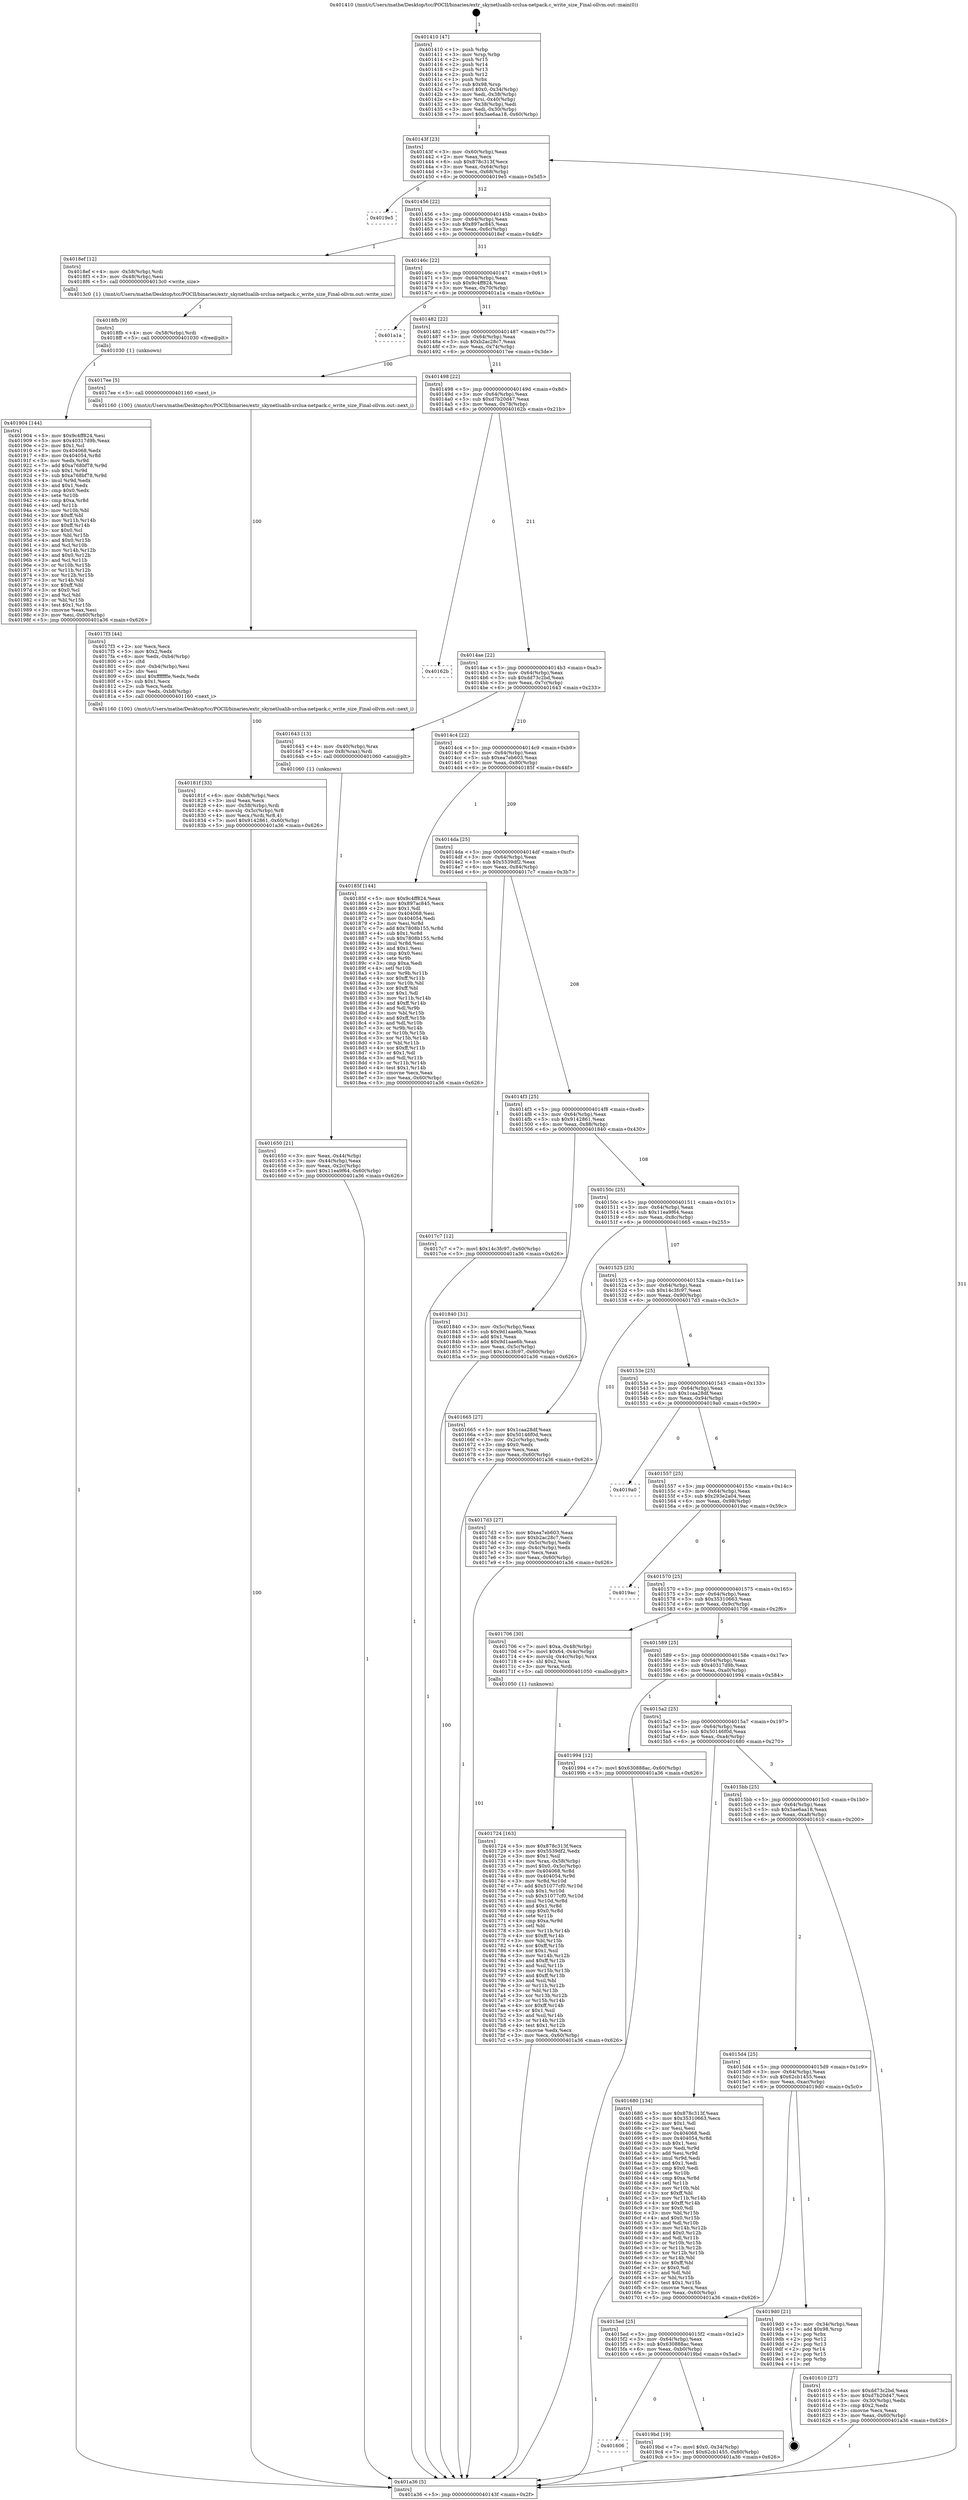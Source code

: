 digraph "0x401410" {
  label = "0x401410 (/mnt/c/Users/mathe/Desktop/tcc/POCII/binaries/extr_skynetlualib-srclua-netpack.c_write_size_Final-ollvm.out::main(0))"
  labelloc = "t"
  node[shape=record]

  Entry [label="",width=0.3,height=0.3,shape=circle,fillcolor=black,style=filled]
  "0x40143f" [label="{
     0x40143f [23]\l
     | [instrs]\l
     &nbsp;&nbsp;0x40143f \<+3\>: mov -0x60(%rbp),%eax\l
     &nbsp;&nbsp;0x401442 \<+2\>: mov %eax,%ecx\l
     &nbsp;&nbsp;0x401444 \<+6\>: sub $0x878c313f,%ecx\l
     &nbsp;&nbsp;0x40144a \<+3\>: mov %eax,-0x64(%rbp)\l
     &nbsp;&nbsp;0x40144d \<+3\>: mov %ecx,-0x68(%rbp)\l
     &nbsp;&nbsp;0x401450 \<+6\>: je 00000000004019e5 \<main+0x5d5\>\l
  }"]
  "0x4019e5" [label="{
     0x4019e5\l
  }", style=dashed]
  "0x401456" [label="{
     0x401456 [22]\l
     | [instrs]\l
     &nbsp;&nbsp;0x401456 \<+5\>: jmp 000000000040145b \<main+0x4b\>\l
     &nbsp;&nbsp;0x40145b \<+3\>: mov -0x64(%rbp),%eax\l
     &nbsp;&nbsp;0x40145e \<+5\>: sub $0x897ac845,%eax\l
     &nbsp;&nbsp;0x401463 \<+3\>: mov %eax,-0x6c(%rbp)\l
     &nbsp;&nbsp;0x401466 \<+6\>: je 00000000004018ef \<main+0x4df\>\l
  }"]
  Exit [label="",width=0.3,height=0.3,shape=circle,fillcolor=black,style=filled,peripheries=2]
  "0x4018ef" [label="{
     0x4018ef [12]\l
     | [instrs]\l
     &nbsp;&nbsp;0x4018ef \<+4\>: mov -0x58(%rbp),%rdi\l
     &nbsp;&nbsp;0x4018f3 \<+3\>: mov -0x48(%rbp),%esi\l
     &nbsp;&nbsp;0x4018f6 \<+5\>: call 00000000004013c0 \<write_size\>\l
     | [calls]\l
     &nbsp;&nbsp;0x4013c0 \{1\} (/mnt/c/Users/mathe/Desktop/tcc/POCII/binaries/extr_skynetlualib-srclua-netpack.c_write_size_Final-ollvm.out::write_size)\l
  }"]
  "0x40146c" [label="{
     0x40146c [22]\l
     | [instrs]\l
     &nbsp;&nbsp;0x40146c \<+5\>: jmp 0000000000401471 \<main+0x61\>\l
     &nbsp;&nbsp;0x401471 \<+3\>: mov -0x64(%rbp),%eax\l
     &nbsp;&nbsp;0x401474 \<+5\>: sub $0x9c4ff824,%eax\l
     &nbsp;&nbsp;0x401479 \<+3\>: mov %eax,-0x70(%rbp)\l
     &nbsp;&nbsp;0x40147c \<+6\>: je 0000000000401a1a \<main+0x60a\>\l
  }"]
  "0x401606" [label="{
     0x401606\l
  }", style=dashed]
  "0x401a1a" [label="{
     0x401a1a\l
  }", style=dashed]
  "0x401482" [label="{
     0x401482 [22]\l
     | [instrs]\l
     &nbsp;&nbsp;0x401482 \<+5\>: jmp 0000000000401487 \<main+0x77\>\l
     &nbsp;&nbsp;0x401487 \<+3\>: mov -0x64(%rbp),%eax\l
     &nbsp;&nbsp;0x40148a \<+5\>: sub $0xb2ac28c7,%eax\l
     &nbsp;&nbsp;0x40148f \<+3\>: mov %eax,-0x74(%rbp)\l
     &nbsp;&nbsp;0x401492 \<+6\>: je 00000000004017ee \<main+0x3de\>\l
  }"]
  "0x4019bd" [label="{
     0x4019bd [19]\l
     | [instrs]\l
     &nbsp;&nbsp;0x4019bd \<+7\>: movl $0x0,-0x34(%rbp)\l
     &nbsp;&nbsp;0x4019c4 \<+7\>: movl $0x62cb1455,-0x60(%rbp)\l
     &nbsp;&nbsp;0x4019cb \<+5\>: jmp 0000000000401a36 \<main+0x626\>\l
  }"]
  "0x4017ee" [label="{
     0x4017ee [5]\l
     | [instrs]\l
     &nbsp;&nbsp;0x4017ee \<+5\>: call 0000000000401160 \<next_i\>\l
     | [calls]\l
     &nbsp;&nbsp;0x401160 \{100\} (/mnt/c/Users/mathe/Desktop/tcc/POCII/binaries/extr_skynetlualib-srclua-netpack.c_write_size_Final-ollvm.out::next_i)\l
  }"]
  "0x401498" [label="{
     0x401498 [22]\l
     | [instrs]\l
     &nbsp;&nbsp;0x401498 \<+5\>: jmp 000000000040149d \<main+0x8d\>\l
     &nbsp;&nbsp;0x40149d \<+3\>: mov -0x64(%rbp),%eax\l
     &nbsp;&nbsp;0x4014a0 \<+5\>: sub $0xd7b20d47,%eax\l
     &nbsp;&nbsp;0x4014a5 \<+3\>: mov %eax,-0x78(%rbp)\l
     &nbsp;&nbsp;0x4014a8 \<+6\>: je 000000000040162b \<main+0x21b\>\l
  }"]
  "0x4015ed" [label="{
     0x4015ed [25]\l
     | [instrs]\l
     &nbsp;&nbsp;0x4015ed \<+5\>: jmp 00000000004015f2 \<main+0x1e2\>\l
     &nbsp;&nbsp;0x4015f2 \<+3\>: mov -0x64(%rbp),%eax\l
     &nbsp;&nbsp;0x4015f5 \<+5\>: sub $0x630888ac,%eax\l
     &nbsp;&nbsp;0x4015fa \<+6\>: mov %eax,-0xb0(%rbp)\l
     &nbsp;&nbsp;0x401600 \<+6\>: je 00000000004019bd \<main+0x5ad\>\l
  }"]
  "0x40162b" [label="{
     0x40162b\l
  }", style=dashed]
  "0x4014ae" [label="{
     0x4014ae [22]\l
     | [instrs]\l
     &nbsp;&nbsp;0x4014ae \<+5\>: jmp 00000000004014b3 \<main+0xa3\>\l
     &nbsp;&nbsp;0x4014b3 \<+3\>: mov -0x64(%rbp),%eax\l
     &nbsp;&nbsp;0x4014b6 \<+5\>: sub $0xdd73c2bd,%eax\l
     &nbsp;&nbsp;0x4014bb \<+3\>: mov %eax,-0x7c(%rbp)\l
     &nbsp;&nbsp;0x4014be \<+6\>: je 0000000000401643 \<main+0x233\>\l
  }"]
  "0x4019d0" [label="{
     0x4019d0 [21]\l
     | [instrs]\l
     &nbsp;&nbsp;0x4019d0 \<+3\>: mov -0x34(%rbp),%eax\l
     &nbsp;&nbsp;0x4019d3 \<+7\>: add $0x98,%rsp\l
     &nbsp;&nbsp;0x4019da \<+1\>: pop %rbx\l
     &nbsp;&nbsp;0x4019db \<+2\>: pop %r12\l
     &nbsp;&nbsp;0x4019dd \<+2\>: pop %r13\l
     &nbsp;&nbsp;0x4019df \<+2\>: pop %r14\l
     &nbsp;&nbsp;0x4019e1 \<+2\>: pop %r15\l
     &nbsp;&nbsp;0x4019e3 \<+1\>: pop %rbp\l
     &nbsp;&nbsp;0x4019e4 \<+1\>: ret\l
  }"]
  "0x401643" [label="{
     0x401643 [13]\l
     | [instrs]\l
     &nbsp;&nbsp;0x401643 \<+4\>: mov -0x40(%rbp),%rax\l
     &nbsp;&nbsp;0x401647 \<+4\>: mov 0x8(%rax),%rdi\l
     &nbsp;&nbsp;0x40164b \<+5\>: call 0000000000401060 \<atoi@plt\>\l
     | [calls]\l
     &nbsp;&nbsp;0x401060 \{1\} (unknown)\l
  }"]
  "0x4014c4" [label="{
     0x4014c4 [22]\l
     | [instrs]\l
     &nbsp;&nbsp;0x4014c4 \<+5\>: jmp 00000000004014c9 \<main+0xb9\>\l
     &nbsp;&nbsp;0x4014c9 \<+3\>: mov -0x64(%rbp),%eax\l
     &nbsp;&nbsp;0x4014cc \<+5\>: sub $0xea7eb603,%eax\l
     &nbsp;&nbsp;0x4014d1 \<+3\>: mov %eax,-0x80(%rbp)\l
     &nbsp;&nbsp;0x4014d4 \<+6\>: je 000000000040185f \<main+0x44f\>\l
  }"]
  "0x401904" [label="{
     0x401904 [144]\l
     | [instrs]\l
     &nbsp;&nbsp;0x401904 \<+5\>: mov $0x9c4ff824,%esi\l
     &nbsp;&nbsp;0x401909 \<+5\>: mov $0x40317d9b,%eax\l
     &nbsp;&nbsp;0x40190e \<+2\>: mov $0x1,%cl\l
     &nbsp;&nbsp;0x401910 \<+7\>: mov 0x404068,%edx\l
     &nbsp;&nbsp;0x401917 \<+8\>: mov 0x404054,%r8d\l
     &nbsp;&nbsp;0x40191f \<+3\>: mov %edx,%r9d\l
     &nbsp;&nbsp;0x401922 \<+7\>: add $0xa768bf78,%r9d\l
     &nbsp;&nbsp;0x401929 \<+4\>: sub $0x1,%r9d\l
     &nbsp;&nbsp;0x40192d \<+7\>: sub $0xa768bf78,%r9d\l
     &nbsp;&nbsp;0x401934 \<+4\>: imul %r9d,%edx\l
     &nbsp;&nbsp;0x401938 \<+3\>: and $0x1,%edx\l
     &nbsp;&nbsp;0x40193b \<+3\>: cmp $0x0,%edx\l
     &nbsp;&nbsp;0x40193e \<+4\>: sete %r10b\l
     &nbsp;&nbsp;0x401942 \<+4\>: cmp $0xa,%r8d\l
     &nbsp;&nbsp;0x401946 \<+4\>: setl %r11b\l
     &nbsp;&nbsp;0x40194a \<+3\>: mov %r10b,%bl\l
     &nbsp;&nbsp;0x40194d \<+3\>: xor $0xff,%bl\l
     &nbsp;&nbsp;0x401950 \<+3\>: mov %r11b,%r14b\l
     &nbsp;&nbsp;0x401953 \<+4\>: xor $0xff,%r14b\l
     &nbsp;&nbsp;0x401957 \<+3\>: xor $0x0,%cl\l
     &nbsp;&nbsp;0x40195a \<+3\>: mov %bl,%r15b\l
     &nbsp;&nbsp;0x40195d \<+4\>: and $0x0,%r15b\l
     &nbsp;&nbsp;0x401961 \<+3\>: and %cl,%r10b\l
     &nbsp;&nbsp;0x401964 \<+3\>: mov %r14b,%r12b\l
     &nbsp;&nbsp;0x401967 \<+4\>: and $0x0,%r12b\l
     &nbsp;&nbsp;0x40196b \<+3\>: and %cl,%r11b\l
     &nbsp;&nbsp;0x40196e \<+3\>: or %r10b,%r15b\l
     &nbsp;&nbsp;0x401971 \<+3\>: or %r11b,%r12b\l
     &nbsp;&nbsp;0x401974 \<+3\>: xor %r12b,%r15b\l
     &nbsp;&nbsp;0x401977 \<+3\>: or %r14b,%bl\l
     &nbsp;&nbsp;0x40197a \<+3\>: xor $0xff,%bl\l
     &nbsp;&nbsp;0x40197d \<+3\>: or $0x0,%cl\l
     &nbsp;&nbsp;0x401980 \<+2\>: and %cl,%bl\l
     &nbsp;&nbsp;0x401982 \<+3\>: or %bl,%r15b\l
     &nbsp;&nbsp;0x401985 \<+4\>: test $0x1,%r15b\l
     &nbsp;&nbsp;0x401989 \<+3\>: cmovne %eax,%esi\l
     &nbsp;&nbsp;0x40198c \<+3\>: mov %esi,-0x60(%rbp)\l
     &nbsp;&nbsp;0x40198f \<+5\>: jmp 0000000000401a36 \<main+0x626\>\l
  }"]
  "0x40185f" [label="{
     0x40185f [144]\l
     | [instrs]\l
     &nbsp;&nbsp;0x40185f \<+5\>: mov $0x9c4ff824,%eax\l
     &nbsp;&nbsp;0x401864 \<+5\>: mov $0x897ac845,%ecx\l
     &nbsp;&nbsp;0x401869 \<+2\>: mov $0x1,%dl\l
     &nbsp;&nbsp;0x40186b \<+7\>: mov 0x404068,%esi\l
     &nbsp;&nbsp;0x401872 \<+7\>: mov 0x404054,%edi\l
     &nbsp;&nbsp;0x401879 \<+3\>: mov %esi,%r8d\l
     &nbsp;&nbsp;0x40187c \<+7\>: add $0x7808b155,%r8d\l
     &nbsp;&nbsp;0x401883 \<+4\>: sub $0x1,%r8d\l
     &nbsp;&nbsp;0x401887 \<+7\>: sub $0x7808b155,%r8d\l
     &nbsp;&nbsp;0x40188e \<+4\>: imul %r8d,%esi\l
     &nbsp;&nbsp;0x401892 \<+3\>: and $0x1,%esi\l
     &nbsp;&nbsp;0x401895 \<+3\>: cmp $0x0,%esi\l
     &nbsp;&nbsp;0x401898 \<+4\>: sete %r9b\l
     &nbsp;&nbsp;0x40189c \<+3\>: cmp $0xa,%edi\l
     &nbsp;&nbsp;0x40189f \<+4\>: setl %r10b\l
     &nbsp;&nbsp;0x4018a3 \<+3\>: mov %r9b,%r11b\l
     &nbsp;&nbsp;0x4018a6 \<+4\>: xor $0xff,%r11b\l
     &nbsp;&nbsp;0x4018aa \<+3\>: mov %r10b,%bl\l
     &nbsp;&nbsp;0x4018ad \<+3\>: xor $0xff,%bl\l
     &nbsp;&nbsp;0x4018b0 \<+3\>: xor $0x1,%dl\l
     &nbsp;&nbsp;0x4018b3 \<+3\>: mov %r11b,%r14b\l
     &nbsp;&nbsp;0x4018b6 \<+4\>: and $0xff,%r14b\l
     &nbsp;&nbsp;0x4018ba \<+3\>: and %dl,%r9b\l
     &nbsp;&nbsp;0x4018bd \<+3\>: mov %bl,%r15b\l
     &nbsp;&nbsp;0x4018c0 \<+4\>: and $0xff,%r15b\l
     &nbsp;&nbsp;0x4018c4 \<+3\>: and %dl,%r10b\l
     &nbsp;&nbsp;0x4018c7 \<+3\>: or %r9b,%r14b\l
     &nbsp;&nbsp;0x4018ca \<+3\>: or %r10b,%r15b\l
     &nbsp;&nbsp;0x4018cd \<+3\>: xor %r15b,%r14b\l
     &nbsp;&nbsp;0x4018d0 \<+3\>: or %bl,%r11b\l
     &nbsp;&nbsp;0x4018d3 \<+4\>: xor $0xff,%r11b\l
     &nbsp;&nbsp;0x4018d7 \<+3\>: or $0x1,%dl\l
     &nbsp;&nbsp;0x4018da \<+3\>: and %dl,%r11b\l
     &nbsp;&nbsp;0x4018dd \<+3\>: or %r11b,%r14b\l
     &nbsp;&nbsp;0x4018e0 \<+4\>: test $0x1,%r14b\l
     &nbsp;&nbsp;0x4018e4 \<+3\>: cmovne %ecx,%eax\l
     &nbsp;&nbsp;0x4018e7 \<+3\>: mov %eax,-0x60(%rbp)\l
     &nbsp;&nbsp;0x4018ea \<+5\>: jmp 0000000000401a36 \<main+0x626\>\l
  }"]
  "0x4014da" [label="{
     0x4014da [25]\l
     | [instrs]\l
     &nbsp;&nbsp;0x4014da \<+5\>: jmp 00000000004014df \<main+0xcf\>\l
     &nbsp;&nbsp;0x4014df \<+3\>: mov -0x64(%rbp),%eax\l
     &nbsp;&nbsp;0x4014e2 \<+5\>: sub $0x5539df2,%eax\l
     &nbsp;&nbsp;0x4014e7 \<+6\>: mov %eax,-0x84(%rbp)\l
     &nbsp;&nbsp;0x4014ed \<+6\>: je 00000000004017c7 \<main+0x3b7\>\l
  }"]
  "0x4018fb" [label="{
     0x4018fb [9]\l
     | [instrs]\l
     &nbsp;&nbsp;0x4018fb \<+4\>: mov -0x58(%rbp),%rdi\l
     &nbsp;&nbsp;0x4018ff \<+5\>: call 0000000000401030 \<free@plt\>\l
     | [calls]\l
     &nbsp;&nbsp;0x401030 \{1\} (unknown)\l
  }"]
  "0x4017c7" [label="{
     0x4017c7 [12]\l
     | [instrs]\l
     &nbsp;&nbsp;0x4017c7 \<+7\>: movl $0x14c3fc97,-0x60(%rbp)\l
     &nbsp;&nbsp;0x4017ce \<+5\>: jmp 0000000000401a36 \<main+0x626\>\l
  }"]
  "0x4014f3" [label="{
     0x4014f3 [25]\l
     | [instrs]\l
     &nbsp;&nbsp;0x4014f3 \<+5\>: jmp 00000000004014f8 \<main+0xe8\>\l
     &nbsp;&nbsp;0x4014f8 \<+3\>: mov -0x64(%rbp),%eax\l
     &nbsp;&nbsp;0x4014fb \<+5\>: sub $0x9142861,%eax\l
     &nbsp;&nbsp;0x401500 \<+6\>: mov %eax,-0x88(%rbp)\l
     &nbsp;&nbsp;0x401506 \<+6\>: je 0000000000401840 \<main+0x430\>\l
  }"]
  "0x40181f" [label="{
     0x40181f [33]\l
     | [instrs]\l
     &nbsp;&nbsp;0x40181f \<+6\>: mov -0xb8(%rbp),%ecx\l
     &nbsp;&nbsp;0x401825 \<+3\>: imul %eax,%ecx\l
     &nbsp;&nbsp;0x401828 \<+4\>: mov -0x58(%rbp),%rdi\l
     &nbsp;&nbsp;0x40182c \<+4\>: movslq -0x5c(%rbp),%r8\l
     &nbsp;&nbsp;0x401830 \<+4\>: mov %ecx,(%rdi,%r8,4)\l
     &nbsp;&nbsp;0x401834 \<+7\>: movl $0x9142861,-0x60(%rbp)\l
     &nbsp;&nbsp;0x40183b \<+5\>: jmp 0000000000401a36 \<main+0x626\>\l
  }"]
  "0x401840" [label="{
     0x401840 [31]\l
     | [instrs]\l
     &nbsp;&nbsp;0x401840 \<+3\>: mov -0x5c(%rbp),%eax\l
     &nbsp;&nbsp;0x401843 \<+5\>: sub $0x9d1aae6b,%eax\l
     &nbsp;&nbsp;0x401848 \<+3\>: add $0x1,%eax\l
     &nbsp;&nbsp;0x40184b \<+5\>: add $0x9d1aae6b,%eax\l
     &nbsp;&nbsp;0x401850 \<+3\>: mov %eax,-0x5c(%rbp)\l
     &nbsp;&nbsp;0x401853 \<+7\>: movl $0x14c3fc97,-0x60(%rbp)\l
     &nbsp;&nbsp;0x40185a \<+5\>: jmp 0000000000401a36 \<main+0x626\>\l
  }"]
  "0x40150c" [label="{
     0x40150c [25]\l
     | [instrs]\l
     &nbsp;&nbsp;0x40150c \<+5\>: jmp 0000000000401511 \<main+0x101\>\l
     &nbsp;&nbsp;0x401511 \<+3\>: mov -0x64(%rbp),%eax\l
     &nbsp;&nbsp;0x401514 \<+5\>: sub $0x11ea9f64,%eax\l
     &nbsp;&nbsp;0x401519 \<+6\>: mov %eax,-0x8c(%rbp)\l
     &nbsp;&nbsp;0x40151f \<+6\>: je 0000000000401665 \<main+0x255\>\l
  }"]
  "0x4017f3" [label="{
     0x4017f3 [44]\l
     | [instrs]\l
     &nbsp;&nbsp;0x4017f3 \<+2\>: xor %ecx,%ecx\l
     &nbsp;&nbsp;0x4017f5 \<+5\>: mov $0x2,%edx\l
     &nbsp;&nbsp;0x4017fa \<+6\>: mov %edx,-0xb4(%rbp)\l
     &nbsp;&nbsp;0x401800 \<+1\>: cltd\l
     &nbsp;&nbsp;0x401801 \<+6\>: mov -0xb4(%rbp),%esi\l
     &nbsp;&nbsp;0x401807 \<+2\>: idiv %esi\l
     &nbsp;&nbsp;0x401809 \<+6\>: imul $0xfffffffe,%edx,%edx\l
     &nbsp;&nbsp;0x40180f \<+3\>: sub $0x1,%ecx\l
     &nbsp;&nbsp;0x401812 \<+2\>: sub %ecx,%edx\l
     &nbsp;&nbsp;0x401814 \<+6\>: mov %edx,-0xb8(%rbp)\l
     &nbsp;&nbsp;0x40181a \<+5\>: call 0000000000401160 \<next_i\>\l
     | [calls]\l
     &nbsp;&nbsp;0x401160 \{100\} (/mnt/c/Users/mathe/Desktop/tcc/POCII/binaries/extr_skynetlualib-srclua-netpack.c_write_size_Final-ollvm.out::next_i)\l
  }"]
  "0x401665" [label="{
     0x401665 [27]\l
     | [instrs]\l
     &nbsp;&nbsp;0x401665 \<+5\>: mov $0x1caa28df,%eax\l
     &nbsp;&nbsp;0x40166a \<+5\>: mov $0x50146f0d,%ecx\l
     &nbsp;&nbsp;0x40166f \<+3\>: mov -0x2c(%rbp),%edx\l
     &nbsp;&nbsp;0x401672 \<+3\>: cmp $0x0,%edx\l
     &nbsp;&nbsp;0x401675 \<+3\>: cmove %ecx,%eax\l
     &nbsp;&nbsp;0x401678 \<+3\>: mov %eax,-0x60(%rbp)\l
     &nbsp;&nbsp;0x40167b \<+5\>: jmp 0000000000401a36 \<main+0x626\>\l
  }"]
  "0x401525" [label="{
     0x401525 [25]\l
     | [instrs]\l
     &nbsp;&nbsp;0x401525 \<+5\>: jmp 000000000040152a \<main+0x11a\>\l
     &nbsp;&nbsp;0x40152a \<+3\>: mov -0x64(%rbp),%eax\l
     &nbsp;&nbsp;0x40152d \<+5\>: sub $0x14c3fc97,%eax\l
     &nbsp;&nbsp;0x401532 \<+6\>: mov %eax,-0x90(%rbp)\l
     &nbsp;&nbsp;0x401538 \<+6\>: je 00000000004017d3 \<main+0x3c3\>\l
  }"]
  "0x401724" [label="{
     0x401724 [163]\l
     | [instrs]\l
     &nbsp;&nbsp;0x401724 \<+5\>: mov $0x878c313f,%ecx\l
     &nbsp;&nbsp;0x401729 \<+5\>: mov $0x5539df2,%edx\l
     &nbsp;&nbsp;0x40172e \<+3\>: mov $0x1,%sil\l
     &nbsp;&nbsp;0x401731 \<+4\>: mov %rax,-0x58(%rbp)\l
     &nbsp;&nbsp;0x401735 \<+7\>: movl $0x0,-0x5c(%rbp)\l
     &nbsp;&nbsp;0x40173c \<+8\>: mov 0x404068,%r8d\l
     &nbsp;&nbsp;0x401744 \<+8\>: mov 0x404054,%r9d\l
     &nbsp;&nbsp;0x40174c \<+3\>: mov %r8d,%r10d\l
     &nbsp;&nbsp;0x40174f \<+7\>: add $0x51077cf0,%r10d\l
     &nbsp;&nbsp;0x401756 \<+4\>: sub $0x1,%r10d\l
     &nbsp;&nbsp;0x40175a \<+7\>: sub $0x51077cf0,%r10d\l
     &nbsp;&nbsp;0x401761 \<+4\>: imul %r10d,%r8d\l
     &nbsp;&nbsp;0x401765 \<+4\>: and $0x1,%r8d\l
     &nbsp;&nbsp;0x401769 \<+4\>: cmp $0x0,%r8d\l
     &nbsp;&nbsp;0x40176d \<+4\>: sete %r11b\l
     &nbsp;&nbsp;0x401771 \<+4\>: cmp $0xa,%r9d\l
     &nbsp;&nbsp;0x401775 \<+3\>: setl %bl\l
     &nbsp;&nbsp;0x401778 \<+3\>: mov %r11b,%r14b\l
     &nbsp;&nbsp;0x40177b \<+4\>: xor $0xff,%r14b\l
     &nbsp;&nbsp;0x40177f \<+3\>: mov %bl,%r15b\l
     &nbsp;&nbsp;0x401782 \<+4\>: xor $0xff,%r15b\l
     &nbsp;&nbsp;0x401786 \<+4\>: xor $0x1,%sil\l
     &nbsp;&nbsp;0x40178a \<+3\>: mov %r14b,%r12b\l
     &nbsp;&nbsp;0x40178d \<+4\>: and $0xff,%r12b\l
     &nbsp;&nbsp;0x401791 \<+3\>: and %sil,%r11b\l
     &nbsp;&nbsp;0x401794 \<+3\>: mov %r15b,%r13b\l
     &nbsp;&nbsp;0x401797 \<+4\>: and $0xff,%r13b\l
     &nbsp;&nbsp;0x40179b \<+3\>: and %sil,%bl\l
     &nbsp;&nbsp;0x40179e \<+3\>: or %r11b,%r12b\l
     &nbsp;&nbsp;0x4017a1 \<+3\>: or %bl,%r13b\l
     &nbsp;&nbsp;0x4017a4 \<+3\>: xor %r13b,%r12b\l
     &nbsp;&nbsp;0x4017a7 \<+3\>: or %r15b,%r14b\l
     &nbsp;&nbsp;0x4017aa \<+4\>: xor $0xff,%r14b\l
     &nbsp;&nbsp;0x4017ae \<+4\>: or $0x1,%sil\l
     &nbsp;&nbsp;0x4017b2 \<+3\>: and %sil,%r14b\l
     &nbsp;&nbsp;0x4017b5 \<+3\>: or %r14b,%r12b\l
     &nbsp;&nbsp;0x4017b8 \<+4\>: test $0x1,%r12b\l
     &nbsp;&nbsp;0x4017bc \<+3\>: cmovne %edx,%ecx\l
     &nbsp;&nbsp;0x4017bf \<+3\>: mov %ecx,-0x60(%rbp)\l
     &nbsp;&nbsp;0x4017c2 \<+5\>: jmp 0000000000401a36 \<main+0x626\>\l
  }"]
  "0x4017d3" [label="{
     0x4017d3 [27]\l
     | [instrs]\l
     &nbsp;&nbsp;0x4017d3 \<+5\>: mov $0xea7eb603,%eax\l
     &nbsp;&nbsp;0x4017d8 \<+5\>: mov $0xb2ac28c7,%ecx\l
     &nbsp;&nbsp;0x4017dd \<+3\>: mov -0x5c(%rbp),%edx\l
     &nbsp;&nbsp;0x4017e0 \<+3\>: cmp -0x4c(%rbp),%edx\l
     &nbsp;&nbsp;0x4017e3 \<+3\>: cmovl %ecx,%eax\l
     &nbsp;&nbsp;0x4017e6 \<+3\>: mov %eax,-0x60(%rbp)\l
     &nbsp;&nbsp;0x4017e9 \<+5\>: jmp 0000000000401a36 \<main+0x626\>\l
  }"]
  "0x40153e" [label="{
     0x40153e [25]\l
     | [instrs]\l
     &nbsp;&nbsp;0x40153e \<+5\>: jmp 0000000000401543 \<main+0x133\>\l
     &nbsp;&nbsp;0x401543 \<+3\>: mov -0x64(%rbp),%eax\l
     &nbsp;&nbsp;0x401546 \<+5\>: sub $0x1caa28df,%eax\l
     &nbsp;&nbsp;0x40154b \<+6\>: mov %eax,-0x94(%rbp)\l
     &nbsp;&nbsp;0x401551 \<+6\>: je 00000000004019a0 \<main+0x590\>\l
  }"]
  "0x401650" [label="{
     0x401650 [21]\l
     | [instrs]\l
     &nbsp;&nbsp;0x401650 \<+3\>: mov %eax,-0x44(%rbp)\l
     &nbsp;&nbsp;0x401653 \<+3\>: mov -0x44(%rbp),%eax\l
     &nbsp;&nbsp;0x401656 \<+3\>: mov %eax,-0x2c(%rbp)\l
     &nbsp;&nbsp;0x401659 \<+7\>: movl $0x11ea9f64,-0x60(%rbp)\l
     &nbsp;&nbsp;0x401660 \<+5\>: jmp 0000000000401a36 \<main+0x626\>\l
  }"]
  "0x4019a0" [label="{
     0x4019a0\l
  }", style=dashed]
  "0x401557" [label="{
     0x401557 [25]\l
     | [instrs]\l
     &nbsp;&nbsp;0x401557 \<+5\>: jmp 000000000040155c \<main+0x14c\>\l
     &nbsp;&nbsp;0x40155c \<+3\>: mov -0x64(%rbp),%eax\l
     &nbsp;&nbsp;0x40155f \<+5\>: sub $0x293e2a04,%eax\l
     &nbsp;&nbsp;0x401564 \<+6\>: mov %eax,-0x98(%rbp)\l
     &nbsp;&nbsp;0x40156a \<+6\>: je 00000000004019ac \<main+0x59c\>\l
  }"]
  "0x401410" [label="{
     0x401410 [47]\l
     | [instrs]\l
     &nbsp;&nbsp;0x401410 \<+1\>: push %rbp\l
     &nbsp;&nbsp;0x401411 \<+3\>: mov %rsp,%rbp\l
     &nbsp;&nbsp;0x401414 \<+2\>: push %r15\l
     &nbsp;&nbsp;0x401416 \<+2\>: push %r14\l
     &nbsp;&nbsp;0x401418 \<+2\>: push %r13\l
     &nbsp;&nbsp;0x40141a \<+2\>: push %r12\l
     &nbsp;&nbsp;0x40141c \<+1\>: push %rbx\l
     &nbsp;&nbsp;0x40141d \<+7\>: sub $0x98,%rsp\l
     &nbsp;&nbsp;0x401424 \<+7\>: movl $0x0,-0x34(%rbp)\l
     &nbsp;&nbsp;0x40142b \<+3\>: mov %edi,-0x38(%rbp)\l
     &nbsp;&nbsp;0x40142e \<+4\>: mov %rsi,-0x40(%rbp)\l
     &nbsp;&nbsp;0x401432 \<+3\>: mov -0x38(%rbp),%edi\l
     &nbsp;&nbsp;0x401435 \<+3\>: mov %edi,-0x30(%rbp)\l
     &nbsp;&nbsp;0x401438 \<+7\>: movl $0x5ae6aa18,-0x60(%rbp)\l
  }"]
  "0x4019ac" [label="{
     0x4019ac\l
  }", style=dashed]
  "0x401570" [label="{
     0x401570 [25]\l
     | [instrs]\l
     &nbsp;&nbsp;0x401570 \<+5\>: jmp 0000000000401575 \<main+0x165\>\l
     &nbsp;&nbsp;0x401575 \<+3\>: mov -0x64(%rbp),%eax\l
     &nbsp;&nbsp;0x401578 \<+5\>: sub $0x35310663,%eax\l
     &nbsp;&nbsp;0x40157d \<+6\>: mov %eax,-0x9c(%rbp)\l
     &nbsp;&nbsp;0x401583 \<+6\>: je 0000000000401706 \<main+0x2f6\>\l
  }"]
  "0x401a36" [label="{
     0x401a36 [5]\l
     | [instrs]\l
     &nbsp;&nbsp;0x401a36 \<+5\>: jmp 000000000040143f \<main+0x2f\>\l
  }"]
  "0x401706" [label="{
     0x401706 [30]\l
     | [instrs]\l
     &nbsp;&nbsp;0x401706 \<+7\>: movl $0xa,-0x48(%rbp)\l
     &nbsp;&nbsp;0x40170d \<+7\>: movl $0x64,-0x4c(%rbp)\l
     &nbsp;&nbsp;0x401714 \<+4\>: movslq -0x4c(%rbp),%rax\l
     &nbsp;&nbsp;0x401718 \<+4\>: shl $0x2,%rax\l
     &nbsp;&nbsp;0x40171c \<+3\>: mov %rax,%rdi\l
     &nbsp;&nbsp;0x40171f \<+5\>: call 0000000000401050 \<malloc@plt\>\l
     | [calls]\l
     &nbsp;&nbsp;0x401050 \{1\} (unknown)\l
  }"]
  "0x401589" [label="{
     0x401589 [25]\l
     | [instrs]\l
     &nbsp;&nbsp;0x401589 \<+5\>: jmp 000000000040158e \<main+0x17e\>\l
     &nbsp;&nbsp;0x40158e \<+3\>: mov -0x64(%rbp),%eax\l
     &nbsp;&nbsp;0x401591 \<+5\>: sub $0x40317d9b,%eax\l
     &nbsp;&nbsp;0x401596 \<+6\>: mov %eax,-0xa0(%rbp)\l
     &nbsp;&nbsp;0x40159c \<+6\>: je 0000000000401994 \<main+0x584\>\l
  }"]
  "0x4015d4" [label="{
     0x4015d4 [25]\l
     | [instrs]\l
     &nbsp;&nbsp;0x4015d4 \<+5\>: jmp 00000000004015d9 \<main+0x1c9\>\l
     &nbsp;&nbsp;0x4015d9 \<+3\>: mov -0x64(%rbp),%eax\l
     &nbsp;&nbsp;0x4015dc \<+5\>: sub $0x62cb1455,%eax\l
     &nbsp;&nbsp;0x4015e1 \<+6\>: mov %eax,-0xac(%rbp)\l
     &nbsp;&nbsp;0x4015e7 \<+6\>: je 00000000004019d0 \<main+0x5c0\>\l
  }"]
  "0x401994" [label="{
     0x401994 [12]\l
     | [instrs]\l
     &nbsp;&nbsp;0x401994 \<+7\>: movl $0x630888ac,-0x60(%rbp)\l
     &nbsp;&nbsp;0x40199b \<+5\>: jmp 0000000000401a36 \<main+0x626\>\l
  }"]
  "0x4015a2" [label="{
     0x4015a2 [25]\l
     | [instrs]\l
     &nbsp;&nbsp;0x4015a2 \<+5\>: jmp 00000000004015a7 \<main+0x197\>\l
     &nbsp;&nbsp;0x4015a7 \<+3\>: mov -0x64(%rbp),%eax\l
     &nbsp;&nbsp;0x4015aa \<+5\>: sub $0x50146f0d,%eax\l
     &nbsp;&nbsp;0x4015af \<+6\>: mov %eax,-0xa4(%rbp)\l
     &nbsp;&nbsp;0x4015b5 \<+6\>: je 0000000000401680 \<main+0x270\>\l
  }"]
  "0x401610" [label="{
     0x401610 [27]\l
     | [instrs]\l
     &nbsp;&nbsp;0x401610 \<+5\>: mov $0xdd73c2bd,%eax\l
     &nbsp;&nbsp;0x401615 \<+5\>: mov $0xd7b20d47,%ecx\l
     &nbsp;&nbsp;0x40161a \<+3\>: mov -0x30(%rbp),%edx\l
     &nbsp;&nbsp;0x40161d \<+3\>: cmp $0x2,%edx\l
     &nbsp;&nbsp;0x401620 \<+3\>: cmovne %ecx,%eax\l
     &nbsp;&nbsp;0x401623 \<+3\>: mov %eax,-0x60(%rbp)\l
     &nbsp;&nbsp;0x401626 \<+5\>: jmp 0000000000401a36 \<main+0x626\>\l
  }"]
  "0x401680" [label="{
     0x401680 [134]\l
     | [instrs]\l
     &nbsp;&nbsp;0x401680 \<+5\>: mov $0x878c313f,%eax\l
     &nbsp;&nbsp;0x401685 \<+5\>: mov $0x35310663,%ecx\l
     &nbsp;&nbsp;0x40168a \<+2\>: mov $0x1,%dl\l
     &nbsp;&nbsp;0x40168c \<+2\>: xor %esi,%esi\l
     &nbsp;&nbsp;0x40168e \<+7\>: mov 0x404068,%edi\l
     &nbsp;&nbsp;0x401695 \<+8\>: mov 0x404054,%r8d\l
     &nbsp;&nbsp;0x40169d \<+3\>: sub $0x1,%esi\l
     &nbsp;&nbsp;0x4016a0 \<+3\>: mov %edi,%r9d\l
     &nbsp;&nbsp;0x4016a3 \<+3\>: add %esi,%r9d\l
     &nbsp;&nbsp;0x4016a6 \<+4\>: imul %r9d,%edi\l
     &nbsp;&nbsp;0x4016aa \<+3\>: and $0x1,%edi\l
     &nbsp;&nbsp;0x4016ad \<+3\>: cmp $0x0,%edi\l
     &nbsp;&nbsp;0x4016b0 \<+4\>: sete %r10b\l
     &nbsp;&nbsp;0x4016b4 \<+4\>: cmp $0xa,%r8d\l
     &nbsp;&nbsp;0x4016b8 \<+4\>: setl %r11b\l
     &nbsp;&nbsp;0x4016bc \<+3\>: mov %r10b,%bl\l
     &nbsp;&nbsp;0x4016bf \<+3\>: xor $0xff,%bl\l
     &nbsp;&nbsp;0x4016c2 \<+3\>: mov %r11b,%r14b\l
     &nbsp;&nbsp;0x4016c5 \<+4\>: xor $0xff,%r14b\l
     &nbsp;&nbsp;0x4016c9 \<+3\>: xor $0x0,%dl\l
     &nbsp;&nbsp;0x4016cc \<+3\>: mov %bl,%r15b\l
     &nbsp;&nbsp;0x4016cf \<+4\>: and $0x0,%r15b\l
     &nbsp;&nbsp;0x4016d3 \<+3\>: and %dl,%r10b\l
     &nbsp;&nbsp;0x4016d6 \<+3\>: mov %r14b,%r12b\l
     &nbsp;&nbsp;0x4016d9 \<+4\>: and $0x0,%r12b\l
     &nbsp;&nbsp;0x4016dd \<+3\>: and %dl,%r11b\l
     &nbsp;&nbsp;0x4016e0 \<+3\>: or %r10b,%r15b\l
     &nbsp;&nbsp;0x4016e3 \<+3\>: or %r11b,%r12b\l
     &nbsp;&nbsp;0x4016e6 \<+3\>: xor %r12b,%r15b\l
     &nbsp;&nbsp;0x4016e9 \<+3\>: or %r14b,%bl\l
     &nbsp;&nbsp;0x4016ec \<+3\>: xor $0xff,%bl\l
     &nbsp;&nbsp;0x4016ef \<+3\>: or $0x0,%dl\l
     &nbsp;&nbsp;0x4016f2 \<+2\>: and %dl,%bl\l
     &nbsp;&nbsp;0x4016f4 \<+3\>: or %bl,%r15b\l
     &nbsp;&nbsp;0x4016f7 \<+4\>: test $0x1,%r15b\l
     &nbsp;&nbsp;0x4016fb \<+3\>: cmovne %ecx,%eax\l
     &nbsp;&nbsp;0x4016fe \<+3\>: mov %eax,-0x60(%rbp)\l
     &nbsp;&nbsp;0x401701 \<+5\>: jmp 0000000000401a36 \<main+0x626\>\l
  }"]
  "0x4015bb" [label="{
     0x4015bb [25]\l
     | [instrs]\l
     &nbsp;&nbsp;0x4015bb \<+5\>: jmp 00000000004015c0 \<main+0x1b0\>\l
     &nbsp;&nbsp;0x4015c0 \<+3\>: mov -0x64(%rbp),%eax\l
     &nbsp;&nbsp;0x4015c3 \<+5\>: sub $0x5ae6aa18,%eax\l
     &nbsp;&nbsp;0x4015c8 \<+6\>: mov %eax,-0xa8(%rbp)\l
     &nbsp;&nbsp;0x4015ce \<+6\>: je 0000000000401610 \<main+0x200\>\l
  }"]
  Entry -> "0x401410" [label=" 1"]
  "0x40143f" -> "0x4019e5" [label=" 0"]
  "0x40143f" -> "0x401456" [label=" 312"]
  "0x4019d0" -> Exit [label=" 1"]
  "0x401456" -> "0x4018ef" [label=" 1"]
  "0x401456" -> "0x40146c" [label=" 311"]
  "0x4019bd" -> "0x401a36" [label=" 1"]
  "0x40146c" -> "0x401a1a" [label=" 0"]
  "0x40146c" -> "0x401482" [label=" 311"]
  "0x4015ed" -> "0x401606" [label=" 0"]
  "0x401482" -> "0x4017ee" [label=" 100"]
  "0x401482" -> "0x401498" [label=" 211"]
  "0x4015ed" -> "0x4019bd" [label=" 1"]
  "0x401498" -> "0x40162b" [label=" 0"]
  "0x401498" -> "0x4014ae" [label=" 211"]
  "0x4015d4" -> "0x4015ed" [label=" 1"]
  "0x4014ae" -> "0x401643" [label=" 1"]
  "0x4014ae" -> "0x4014c4" [label=" 210"]
  "0x4015d4" -> "0x4019d0" [label=" 1"]
  "0x4014c4" -> "0x40185f" [label=" 1"]
  "0x4014c4" -> "0x4014da" [label=" 209"]
  "0x401994" -> "0x401a36" [label=" 1"]
  "0x4014da" -> "0x4017c7" [label=" 1"]
  "0x4014da" -> "0x4014f3" [label=" 208"]
  "0x401904" -> "0x401a36" [label=" 1"]
  "0x4014f3" -> "0x401840" [label=" 100"]
  "0x4014f3" -> "0x40150c" [label=" 108"]
  "0x4018fb" -> "0x401904" [label=" 1"]
  "0x40150c" -> "0x401665" [label=" 1"]
  "0x40150c" -> "0x401525" [label=" 107"]
  "0x4018ef" -> "0x4018fb" [label=" 1"]
  "0x401525" -> "0x4017d3" [label=" 101"]
  "0x401525" -> "0x40153e" [label=" 6"]
  "0x40185f" -> "0x401a36" [label=" 1"]
  "0x40153e" -> "0x4019a0" [label=" 0"]
  "0x40153e" -> "0x401557" [label=" 6"]
  "0x401840" -> "0x401a36" [label=" 100"]
  "0x401557" -> "0x4019ac" [label=" 0"]
  "0x401557" -> "0x401570" [label=" 6"]
  "0x40181f" -> "0x401a36" [label=" 100"]
  "0x401570" -> "0x401706" [label=" 1"]
  "0x401570" -> "0x401589" [label=" 5"]
  "0x4017f3" -> "0x40181f" [label=" 100"]
  "0x401589" -> "0x401994" [label=" 1"]
  "0x401589" -> "0x4015a2" [label=" 4"]
  "0x4017ee" -> "0x4017f3" [label=" 100"]
  "0x4015a2" -> "0x401680" [label=" 1"]
  "0x4015a2" -> "0x4015bb" [label=" 3"]
  "0x4017d3" -> "0x401a36" [label=" 101"]
  "0x4015bb" -> "0x401610" [label=" 1"]
  "0x4015bb" -> "0x4015d4" [label=" 2"]
  "0x401610" -> "0x401a36" [label=" 1"]
  "0x401410" -> "0x40143f" [label=" 1"]
  "0x401a36" -> "0x40143f" [label=" 311"]
  "0x401643" -> "0x401650" [label=" 1"]
  "0x401650" -> "0x401a36" [label=" 1"]
  "0x401665" -> "0x401a36" [label=" 1"]
  "0x401680" -> "0x401a36" [label=" 1"]
  "0x401706" -> "0x401724" [label=" 1"]
  "0x401724" -> "0x401a36" [label=" 1"]
  "0x4017c7" -> "0x401a36" [label=" 1"]
}
